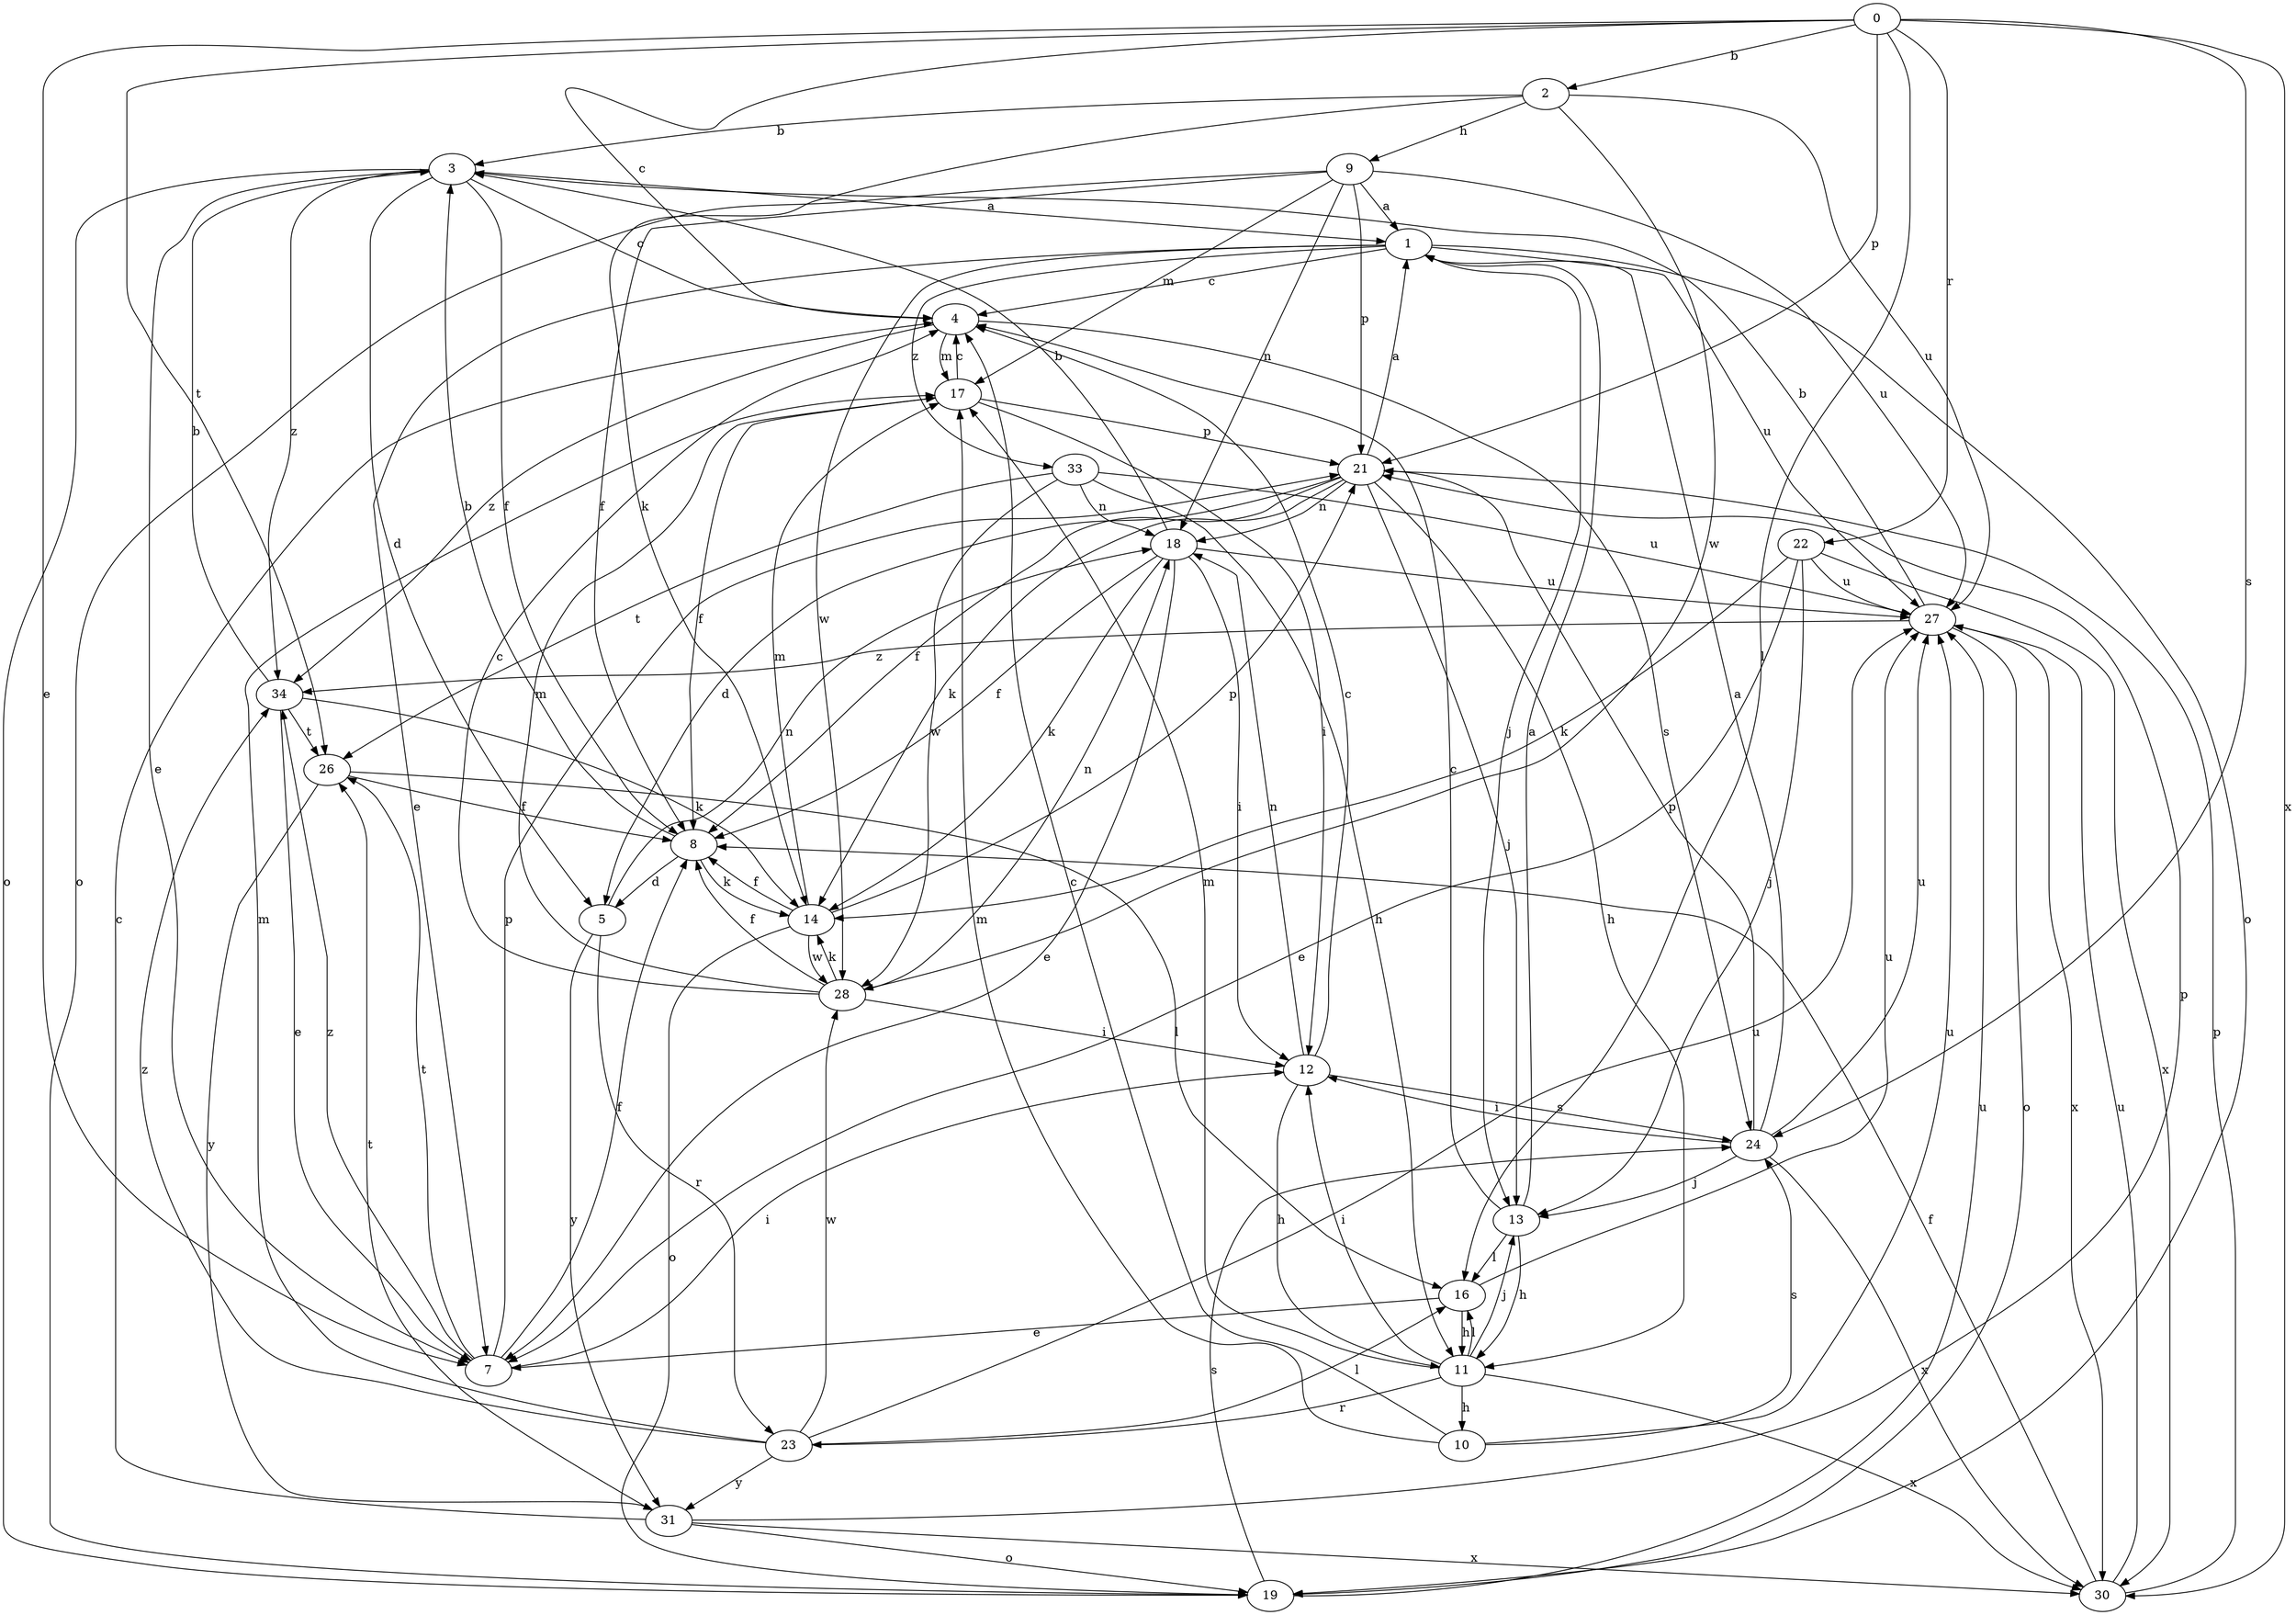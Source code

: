 strict digraph  {
0;
1;
2;
3;
4;
5;
7;
8;
9;
10;
11;
12;
13;
14;
16;
17;
18;
19;
21;
22;
23;
24;
26;
27;
28;
30;
31;
33;
34;
0 -> 2  [label=b];
0 -> 4  [label=c];
0 -> 7  [label=e];
0 -> 16  [label=l];
0 -> 21  [label=p];
0 -> 22  [label=r];
0 -> 24  [label=s];
0 -> 26  [label=t];
0 -> 30  [label=x];
1 -> 4  [label=c];
1 -> 7  [label=e];
1 -> 13  [label=j];
1 -> 19  [label=o];
1 -> 27  [label=u];
1 -> 28  [label=w];
1 -> 33  [label=z];
2 -> 3  [label=b];
2 -> 9  [label=h];
2 -> 14  [label=k];
2 -> 27  [label=u];
2 -> 28  [label=w];
3 -> 1  [label=a];
3 -> 4  [label=c];
3 -> 5  [label=d];
3 -> 7  [label=e];
3 -> 8  [label=f];
3 -> 19  [label=o];
3 -> 34  [label=z];
4 -> 17  [label=m];
4 -> 24  [label=s];
4 -> 34  [label=z];
5 -> 18  [label=n];
5 -> 23  [label=r];
5 -> 31  [label=y];
7 -> 8  [label=f];
7 -> 12  [label=i];
7 -> 21  [label=p];
7 -> 26  [label=t];
7 -> 34  [label=z];
8 -> 3  [label=b];
8 -> 5  [label=d];
8 -> 14  [label=k];
9 -> 1  [label=a];
9 -> 8  [label=f];
9 -> 17  [label=m];
9 -> 18  [label=n];
9 -> 19  [label=o];
9 -> 21  [label=p];
9 -> 27  [label=u];
10 -> 4  [label=c];
10 -> 17  [label=m];
10 -> 24  [label=s];
10 -> 27  [label=u];
11 -> 10  [label=h];
11 -> 12  [label=i];
11 -> 13  [label=j];
11 -> 16  [label=l];
11 -> 17  [label=m];
11 -> 23  [label=r];
11 -> 30  [label=x];
12 -> 4  [label=c];
12 -> 11  [label=h];
12 -> 18  [label=n];
12 -> 24  [label=s];
13 -> 1  [label=a];
13 -> 4  [label=c];
13 -> 11  [label=h];
13 -> 16  [label=l];
14 -> 8  [label=f];
14 -> 17  [label=m];
14 -> 19  [label=o];
14 -> 21  [label=p];
14 -> 28  [label=w];
16 -> 7  [label=e];
16 -> 11  [label=h];
16 -> 27  [label=u];
17 -> 4  [label=c];
17 -> 8  [label=f];
17 -> 12  [label=i];
17 -> 21  [label=p];
18 -> 3  [label=b];
18 -> 7  [label=e];
18 -> 8  [label=f];
18 -> 12  [label=i];
18 -> 14  [label=k];
18 -> 27  [label=u];
19 -> 24  [label=s];
19 -> 27  [label=u];
21 -> 1  [label=a];
21 -> 5  [label=d];
21 -> 8  [label=f];
21 -> 11  [label=h];
21 -> 13  [label=j];
21 -> 14  [label=k];
21 -> 18  [label=n];
22 -> 7  [label=e];
22 -> 13  [label=j];
22 -> 14  [label=k];
22 -> 27  [label=u];
22 -> 30  [label=x];
23 -> 16  [label=l];
23 -> 17  [label=m];
23 -> 27  [label=u];
23 -> 28  [label=w];
23 -> 31  [label=y];
23 -> 34  [label=z];
24 -> 1  [label=a];
24 -> 12  [label=i];
24 -> 13  [label=j];
24 -> 21  [label=p];
24 -> 27  [label=u];
24 -> 30  [label=x];
26 -> 8  [label=f];
26 -> 16  [label=l];
26 -> 31  [label=y];
27 -> 3  [label=b];
27 -> 19  [label=o];
27 -> 30  [label=x];
27 -> 34  [label=z];
28 -> 4  [label=c];
28 -> 8  [label=f];
28 -> 12  [label=i];
28 -> 14  [label=k];
28 -> 17  [label=m];
28 -> 18  [label=n];
30 -> 8  [label=f];
30 -> 21  [label=p];
30 -> 27  [label=u];
31 -> 4  [label=c];
31 -> 19  [label=o];
31 -> 21  [label=p];
31 -> 26  [label=t];
31 -> 30  [label=x];
33 -> 11  [label=h];
33 -> 18  [label=n];
33 -> 26  [label=t];
33 -> 27  [label=u];
33 -> 28  [label=w];
34 -> 3  [label=b];
34 -> 7  [label=e];
34 -> 14  [label=k];
34 -> 26  [label=t];
}
